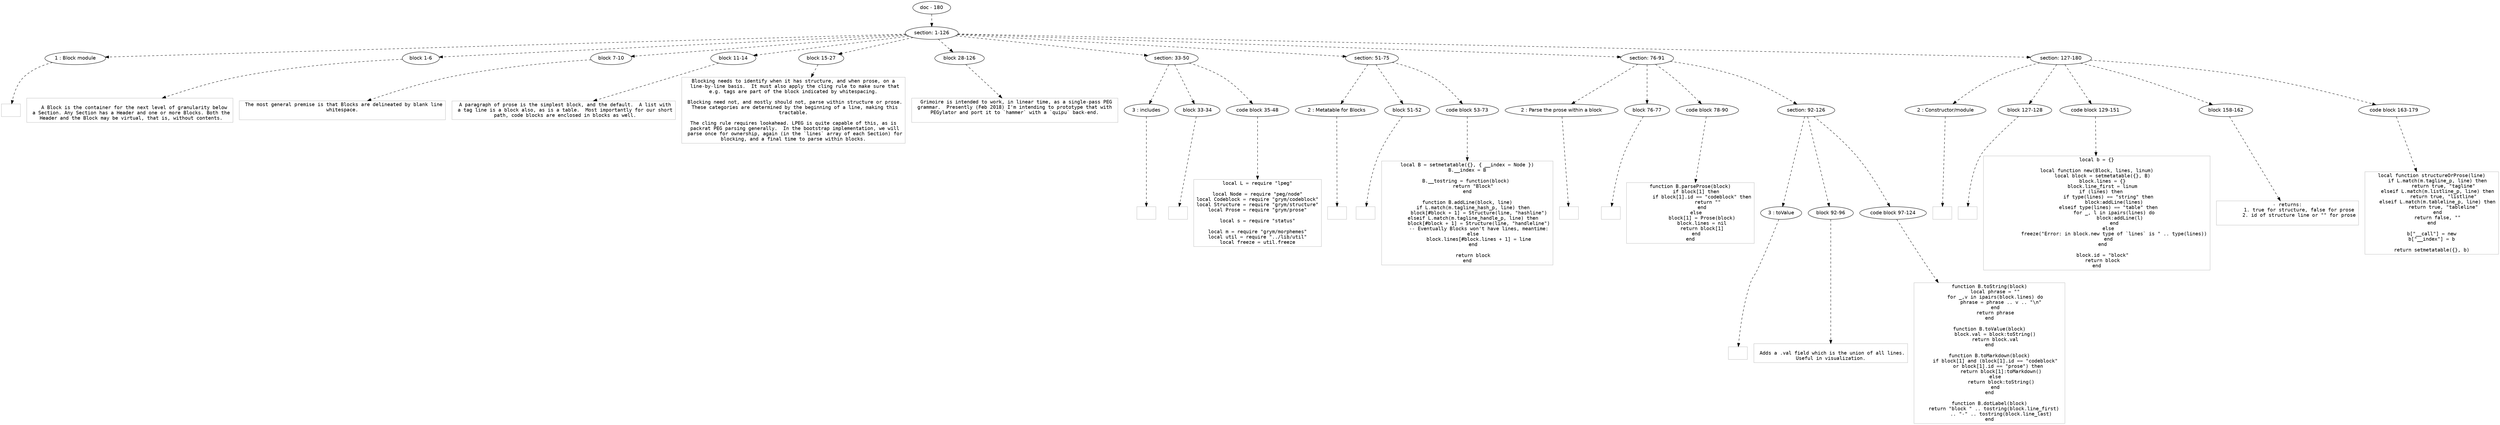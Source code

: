 digraph hierarchy {

node [fontname=Helvetica]
edge [style=dashed]

doc_0 [label="doc - 180"]


doc_0 -> { section_1}
{rank=same; section_1}

section_1 [label="section: 1-126"]


section_1 -> { header_2 block_3 block_4 block_5 block_6 block_7 section_8 section_9 section_10 section_11}
{rank=same; header_2 block_3 block_4 block_5 block_6 block_7 section_8 section_9 section_10 section_11}

header_2 [label="1 : Block module"]

block_3 [label="block 1-6"]

block_4 [label="block 7-10"]

block_5 [label="block 11-14"]

block_6 [label="block 15-27"]

block_7 [label="block 28-126"]

section_8 [label="section: 33-50"]

section_9 [label="section: 51-75"]

section_10 [label="section: 76-91"]

section_11 [label="section: 127-180"]


header_2 -> leaf_12
leaf_12  [color=Gray,shape=rectangle,fontname=Inconsolata,label=""]
block_3 -> leaf_13
leaf_13  [color=Gray,shape=rectangle,fontname=Inconsolata,label="
   A Block is the container for the next level of granularity below
 a Section. Any Section has a Header and one or more Blocks. Both the
 Header and the Block may be virtual, that is, without contents.
"]
block_4 -> leaf_14
leaf_14  [color=Gray,shape=rectangle,fontname=Inconsolata,label=" The most general premise is that Blocks are delineated by blank line
 whitespace. 

"]
block_5 -> leaf_15
leaf_15  [color=Gray,shape=rectangle,fontname=Inconsolata,label=" A paragraph of prose is the simplest block, and the default.  A list with
 a tag line is a block also, as is a table.  Most importantly for our short
 path, code blocks are enclosed in blocks as well.
"]
block_6 -> leaf_16
leaf_16  [color=Gray,shape=rectangle,fontname=Inconsolata,label=" Blocking needs to identify when it has structure, and when prose, on a 
 line-by-line basis.  It must also apply the cling rule to make sure that
 e.g. tags are part of the block indicated by whitespacing. 
 
 Blocking need not, and mostly should not, parse within structure or prose.
 These categories are determined by the beginning of a line, making this
 tractable. 
 
 The cling rule requires lookahead. LPEG is quite capable of this, as is 
 packrat PEG parsing generally.  In the bootstrap implementation, we will
 parse once for ownership, again (in the `lines` array of each Section) for
 blocking, and a final time to parse within blocks. 
"]
block_7 -> leaf_17
leaf_17  [color=Gray,shape=rectangle,fontname=Inconsolata,label=" Grimoire is intended to work, in linear time, as a single-pass PEG
 grammar.  Presently (Feb 2018) I'm intending to prototype that with 
 PEGylator and port it to `hammer` with a `quipu` back-end. 

"]
section_8 -> { header_18 block_19 codeblock_20}
{rank=same; header_18 block_19 codeblock_20}

header_18 [label="3 : includes"]

block_19 [label="block 33-34"]

codeblock_20 [label="code block 35-48"]


header_18 -> leaf_21
leaf_21  [color=Gray,shape=rectangle,fontname=Inconsolata,label=""]
block_19 -> leaf_22
leaf_22  [color=Gray,shape=rectangle,fontname=Inconsolata,label=""]
codeblock_20 -> leaf_23
leaf_23  [color=Gray,shape=rectangle,fontname=Inconsolata,label="local L = require \"lpeg\"

local Node = require \"peg/node\"
local Codeblock = require \"grym/codeblock\"
local Structure = require \"grym/structure\"
local Prose = require \"grym/prose\"

local s = require \"status\"

local m = require \"grym/morphemes\"
local util = require \"../lib/util\"
local freeze = util.freeze"]
section_9 -> { header_24 block_25 codeblock_26}
{rank=same; header_24 block_25 codeblock_26}

header_24 [label="2 : Metatable for Blocks"]

block_25 [label="block 51-52"]

codeblock_26 [label="code block 53-73"]


header_24 -> leaf_27
leaf_27  [color=Gray,shape=rectangle,fontname=Inconsolata,label=""]
block_25 -> leaf_28
leaf_28  [color=Gray,shape=rectangle,fontname=Inconsolata,label=""]
codeblock_26 -> leaf_29
leaf_29  [color=Gray,shape=rectangle,fontname=Inconsolata,label="local B = setmetatable({}, { __index = Node })
B.__index = B

B.__tostring = function(block) 
    return \"Block\"
end

function B.addLine(block, line)
    if L.match(m.tagline_hash_p, line) then
        block[#block + 1] = Structure(line, \"hashline\")
    elseif L.match(m.tagline_handle_p, line) then
        block[#block + 1] = Structure(line, \"handleline\")
        -- Eventually Blocks won't have lines, meantime:
    else
        block.lines[#block.lines + 1] = line
    end

    return block
end"]
section_10 -> { header_30 block_31 codeblock_32 section_33}
{rank=same; header_30 block_31 codeblock_32 section_33}

header_30 [label="2 : Parse the prose within a block"]

block_31 [label="block 76-77"]

codeblock_32 [label="code block 78-90"]

section_33 [label="section: 92-126"]


header_30 -> leaf_34
leaf_34  [color=Gray,shape=rectangle,fontname=Inconsolata,label=""]
block_31 -> leaf_35
leaf_35  [color=Gray,shape=rectangle,fontname=Inconsolata,label=""]
codeblock_32 -> leaf_36
leaf_36  [color=Gray,shape=rectangle,fontname=Inconsolata,label="function B.parseProse(block)
    if block[1] then
        if block[1].id == \"codeblock\" then
            return \"\"
        end
    else
        block[1] = Prose(block)
        block.lines = nil
        return block[1]
    end
end"]
section_33 -> { header_37 block_38 codeblock_39}
{rank=same; header_37 block_38 codeblock_39}

header_37 [label="3 : toValue"]

block_38 [label="block 92-96"]

codeblock_39 [label="code block 97-124"]


header_37 -> leaf_40
leaf_40  [color=Gray,shape=rectangle,fontname=Inconsolata,label=""]
block_38 -> leaf_41
leaf_41  [color=Gray,shape=rectangle,fontname=Inconsolata,label="
 Adds a .val field which is the union of all lines.
 Useful in visualization. 
"]
codeblock_39 -> leaf_42
leaf_42  [color=Gray,shape=rectangle,fontname=Inconsolata,label="function B.toString(block)
    local phrase = \"\"
    for _,v in ipairs(block.lines) do
        phrase = phrase .. v .. \"\\n\"
    end
    return phrase
end

function B.toValue(block)
    block.val = block:toString()
    return block.val
end

function B.toMarkdown(block)
    if block[1] and (block[1].id == \"codeblock\"
      or block[1].id == \"prose\") then
        return block[1]:toMarkdown()
    else
        return block:toString()
    end
end

function B.dotLabel(block)
    return \"block \" .. tostring(block.line_first) 
        .. \"-\" .. tostring(block.line_last)
end"]
section_11 -> { header_43 block_44 codeblock_45 block_46 codeblock_47}
{rank=same; header_43 block_44 codeblock_45 block_46 codeblock_47}

header_43 [label="2 : Constructor/module"]

block_44 [label="block 127-128"]

codeblock_45 [label="code block 129-151"]

block_46 [label="block 158-162"]

codeblock_47 [label="code block 163-179"]


header_43 -> leaf_48
leaf_48  [color=Gray,shape=rectangle,fontname=Inconsolata,label=""]
block_44 -> leaf_49
leaf_49  [color=Gray,shape=rectangle,fontname=Inconsolata,label=""]
codeblock_45 -> leaf_50
leaf_50  [color=Gray,shape=rectangle,fontname=Inconsolata,label="local b = {}

local function new(Block, lines, linum)
    local block = setmetatable({}, B)
    block.lines = {}
    block.line_first = linum
    if (lines) then 
        if type(lines) == \"string\" then
            block:addLine(lines)
        elseif type(lines) == \"table\" then
            for _, l in ipairs(lines) do
                block:addLine(l)
            end
        else
            freeze(\"Error: in block.new type of `lines` is \" .. type(lines))
        end
    end

    block.id = \"block\"
    return block
end"]
block_46 -> leaf_51
leaf_51  [color=Gray,shape=rectangle,fontname=Inconsolata,label=" - returns: 
        1. true for structure, false for prose
        2. id of structure line or \"\" for prose

"]
codeblock_47 -> leaf_52
leaf_52  [color=Gray,shape=rectangle,fontname=Inconsolata,label="local function structureOrProse(line)
    if L.match(m.tagline_p, line) then
        return true, \"tagline\"
    elseif L.match(m.listline_p, line) then
        return true, \"listline\"
    elseif L.match(m.tableline_p, line) then
        return true, \"tableline\"
    end
    return false, \"\"
end

b[\"__call\"] = new
b[\"__index\"] = b

return setmetatable({}, b)"]

}
